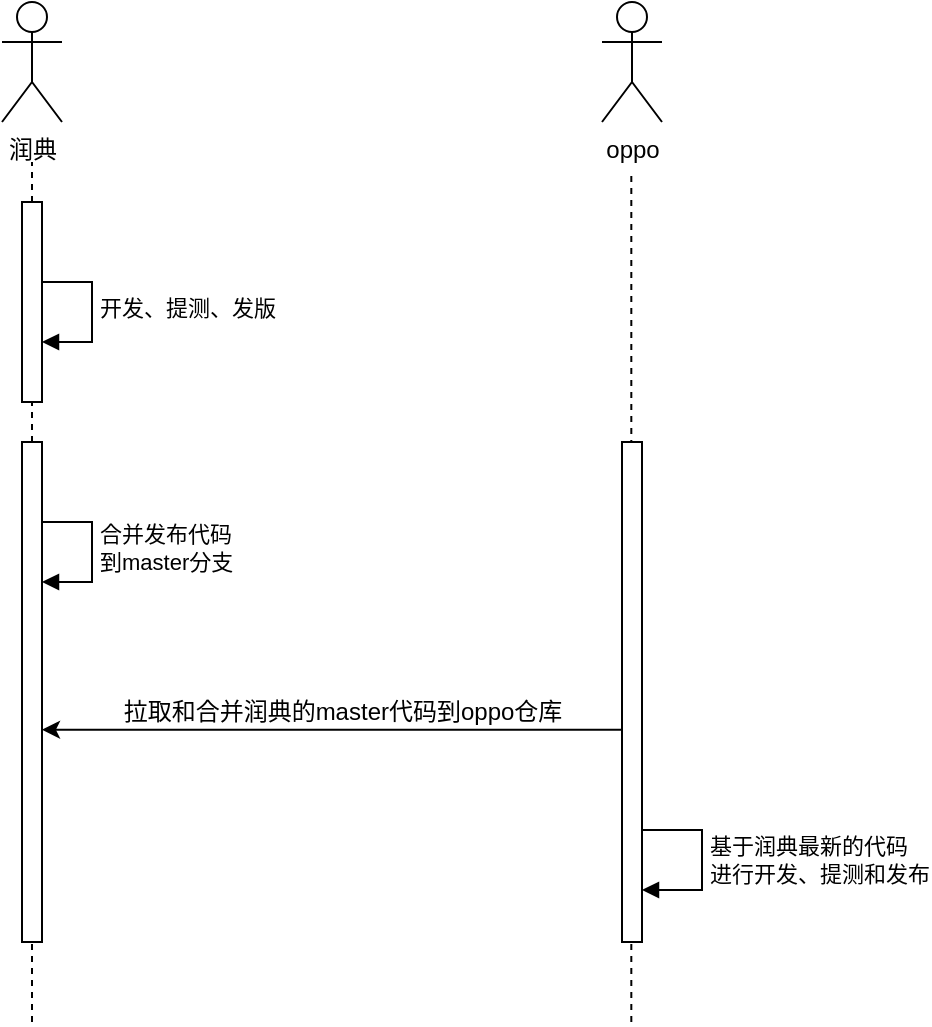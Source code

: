 <mxfile version="24.0.5" type="github">
  <diagram name="第 1 页" id="v4PLKLkjullXmdCW0b4M">
    <mxGraphModel dx="1195" dy="622" grid="1" gridSize="10" guides="1" tooltips="1" connect="1" arrows="1" fold="1" page="1" pageScale="1" pageWidth="827" pageHeight="1169" math="0" shadow="0">
      <root>
        <mxCell id="0" />
        <mxCell id="1" parent="0" />
        <mxCell id="cKlX9IGwv4N4A4zVIS19-50" value="开发、提测、发版" style="html=1;align=left;spacingLeft=2;endArrow=block;rounded=0;edgeStyle=orthogonalEdgeStyle;curved=0;rounded=0;" edge="1" parent="1" target="cKlX9IGwv4N4A4zVIS19-55">
          <mxGeometry relative="1" as="geometry">
            <mxPoint x="255" y="280" as="sourcePoint" />
            <Array as="points">
              <mxPoint x="285" y="310" />
            </Array>
          </mxGeometry>
        </mxCell>
        <mxCell id="cKlX9IGwv4N4A4zVIS19-51" value="润典" style="shape=umlActor;verticalLabelPosition=bottom;verticalAlign=top;html=1;" vertex="1" parent="1">
          <mxGeometry x="240" y="140" width="30" height="60" as="geometry" />
        </mxCell>
        <mxCell id="cKlX9IGwv4N4A4zVIS19-52" value="oppo" style="shape=umlActor;verticalLabelPosition=bottom;verticalAlign=top;html=1;" vertex="1" parent="1">
          <mxGeometry x="540" y="140" width="30" height="60" as="geometry" />
        </mxCell>
        <mxCell id="cKlX9IGwv4N4A4zVIS19-53" value="" style="endArrow=none;dashed=1;html=1;rounded=0;" edge="1" parent="1">
          <mxGeometry width="50" height="50" relative="1" as="geometry">
            <mxPoint x="554.66" y="650" as="sourcePoint" />
            <mxPoint x="554.66" y="224" as="targetPoint" />
          </mxGeometry>
        </mxCell>
        <mxCell id="cKlX9IGwv4N4A4zVIS19-54" value="" style="endArrow=none;dashed=1;html=1;rounded=0;" edge="1" parent="1">
          <mxGeometry width="50" height="50" relative="1" as="geometry">
            <mxPoint x="255" y="360.0" as="sourcePoint" />
            <mxPoint x="255" y="220" as="targetPoint" />
          </mxGeometry>
        </mxCell>
        <mxCell id="cKlX9IGwv4N4A4zVIS19-55" value="" style="html=1;points=[[0,0,0,0,5],[0,1,0,0,-5],[1,0,0,0,5],[1,1,0,0,-5]];perimeter=orthogonalPerimeter;outlineConnect=0;targetShapes=umlLifeline;portConstraint=eastwest;newEdgeStyle={&quot;curved&quot;:0,&quot;rounded&quot;:0};" vertex="1" parent="1">
          <mxGeometry x="250" y="240" width="10" height="100" as="geometry" />
        </mxCell>
        <mxCell id="cKlX9IGwv4N4A4zVIS19-56" value="" style="endArrow=none;dashed=1;html=1;rounded=0;" edge="1" parent="1">
          <mxGeometry width="50" height="50" relative="1" as="geometry">
            <mxPoint x="255" y="650" as="sourcePoint" />
            <mxPoint x="255" y="580" as="targetPoint" />
          </mxGeometry>
        </mxCell>
        <mxCell id="cKlX9IGwv4N4A4zVIS19-57" value="" style="endArrow=classic;endFill=1;html=1;rounded=0;" edge="1" parent="1">
          <mxGeometry width="160" relative="1" as="geometry">
            <mxPoint x="550" y="503.86" as="sourcePoint" />
            <mxPoint x="260" y="503.86" as="targetPoint" />
          </mxGeometry>
        </mxCell>
        <mxCell id="cKlX9IGwv4N4A4zVIS19-58" value="拉取和合并润典的master代码到oppo仓库" style="text;html=1;align=center;verticalAlign=middle;resizable=0;points=[];autosize=1;strokeColor=none;fillColor=none;" vertex="1" parent="1">
          <mxGeometry x="290" y="480" width="240" height="30" as="geometry" />
        </mxCell>
        <mxCell id="cKlX9IGwv4N4A4zVIS19-59" value="" style="html=1;points=[[0,0,0,0,5],[0,1,0,0,-5],[1,0,0,0,5],[1,1,0,0,-5]];perimeter=orthogonalPerimeter;outlineConnect=0;targetShapes=umlLifeline;portConstraint=eastwest;newEdgeStyle={&quot;curved&quot;:0,&quot;rounded&quot;:0};" vertex="1" parent="1">
          <mxGeometry x="550" y="360" width="10" height="250" as="geometry" />
        </mxCell>
        <mxCell id="cKlX9IGwv4N4A4zVIS19-60" value="基于润典最新的代码&lt;div&gt;进行开发、提测和发布&lt;/div&gt;" style="html=1;align=left;spacingLeft=2;endArrow=block;rounded=0;edgeStyle=orthogonalEdgeStyle;curved=0;rounded=0;" edge="1" parent="1">
          <mxGeometry relative="1" as="geometry">
            <mxPoint x="560" y="554" as="sourcePoint" />
            <Array as="points">
              <mxPoint x="590" y="554" />
              <mxPoint x="590" y="584" />
            </Array>
            <mxPoint x="560" y="584.0" as="targetPoint" />
          </mxGeometry>
        </mxCell>
        <mxCell id="cKlX9IGwv4N4A4zVIS19-65" value="合并发布代码&lt;div&gt;到master分支&lt;/div&gt;" style="html=1;align=left;spacingLeft=2;endArrow=block;rounded=0;edgeStyle=orthogonalEdgeStyle;curved=0;rounded=0;" edge="1" parent="1" target="cKlX9IGwv4N4A4zVIS19-66">
          <mxGeometry relative="1" as="geometry">
            <mxPoint x="255" y="400" as="sourcePoint" />
            <Array as="points">
              <mxPoint x="285" y="430" />
            </Array>
          </mxGeometry>
        </mxCell>
        <mxCell id="cKlX9IGwv4N4A4zVIS19-66" value="" style="html=1;points=[[0,0,0,0,5],[0,1,0,0,-5],[1,0,0,0,5],[1,1,0,0,-5]];perimeter=orthogonalPerimeter;outlineConnect=0;targetShapes=umlLifeline;portConstraint=eastwest;newEdgeStyle={&quot;curved&quot;:0,&quot;rounded&quot;:0};" vertex="1" parent="1">
          <mxGeometry x="250" y="360" width="10" height="250" as="geometry" />
        </mxCell>
      </root>
    </mxGraphModel>
  </diagram>
</mxfile>
